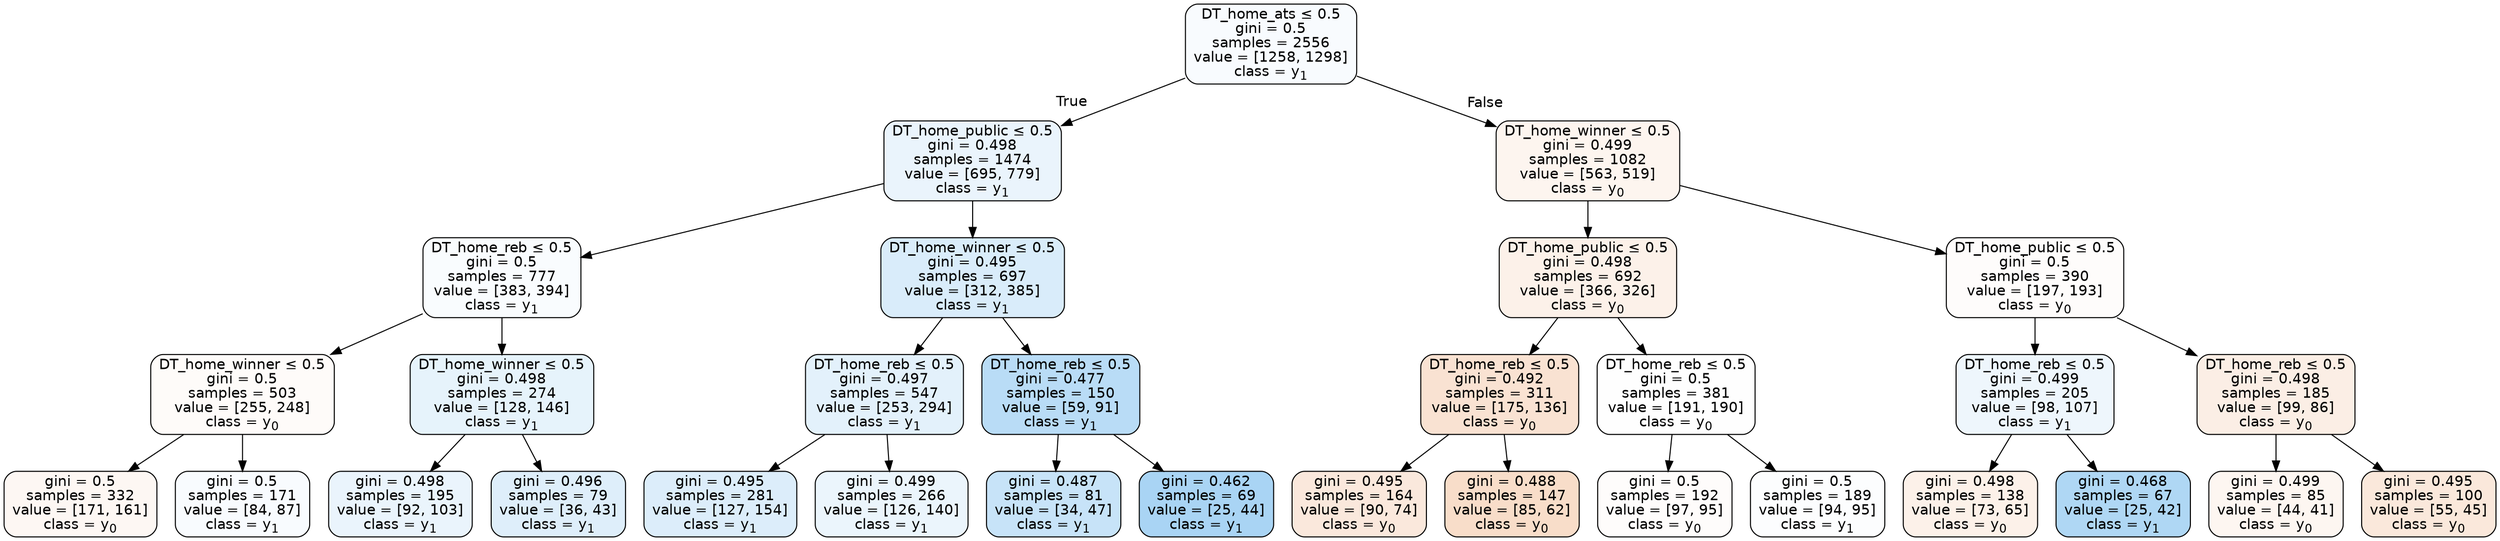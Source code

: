 digraph Tree {
node [shape=box, style="filled, rounded", color="black", fontname=helvetica] ;
edge [fontname=helvetica] ;
0 [label=<DT_home_ats &le; 0.5<br/>gini = 0.5<br/>samples = 2556<br/>value = [1258, 1298]<br/>class = y<SUB>1</SUB>>, fillcolor="#399de508"] ;
1 [label=<DT_home_public &le; 0.5<br/>gini = 0.498<br/>samples = 1474<br/>value = [695, 779]<br/>class = y<SUB>1</SUB>>, fillcolor="#399de51b"] ;
0 -> 1 [labeldistance=2.5, labelangle=45, headlabel="True"] ;
2 [label=<DT_home_reb &le; 0.5<br/>gini = 0.5<br/>samples = 777<br/>value = [383, 394]<br/>class = y<SUB>1</SUB>>, fillcolor="#399de507"] ;
1 -> 2 ;
3 [label=<DT_home_winner &le; 0.5<br/>gini = 0.5<br/>samples = 503<br/>value = [255, 248]<br/>class = y<SUB>0</SUB>>, fillcolor="#e5813907"] ;
2 -> 3 ;
4 [label=<gini = 0.5<br/>samples = 332<br/>value = [171, 161]<br/>class = y<SUB>0</SUB>>, fillcolor="#e581390f"] ;
3 -> 4 ;
5 [label=<gini = 0.5<br/>samples = 171<br/>value = [84, 87]<br/>class = y<SUB>1</SUB>>, fillcolor="#399de509"] ;
3 -> 5 ;
6 [label=<DT_home_winner &le; 0.5<br/>gini = 0.498<br/>samples = 274<br/>value = [128, 146]<br/>class = y<SUB>1</SUB>>, fillcolor="#399de51f"] ;
2 -> 6 ;
7 [label=<gini = 0.498<br/>samples = 195<br/>value = [92, 103]<br/>class = y<SUB>1</SUB>>, fillcolor="#399de51b"] ;
6 -> 7 ;
8 [label=<gini = 0.496<br/>samples = 79<br/>value = [36, 43]<br/>class = y<SUB>1</SUB>>, fillcolor="#399de52a"] ;
6 -> 8 ;
9 [label=<DT_home_winner &le; 0.5<br/>gini = 0.495<br/>samples = 697<br/>value = [312, 385]<br/>class = y<SUB>1</SUB>>, fillcolor="#399de530"] ;
1 -> 9 ;
10 [label=<DT_home_reb &le; 0.5<br/>gini = 0.497<br/>samples = 547<br/>value = [253, 294]<br/>class = y<SUB>1</SUB>>, fillcolor="#399de524"] ;
9 -> 10 ;
11 [label=<gini = 0.495<br/>samples = 281<br/>value = [127, 154]<br/>class = y<SUB>1</SUB>>, fillcolor="#399de52d"] ;
10 -> 11 ;
12 [label=<gini = 0.499<br/>samples = 266<br/>value = [126, 140]<br/>class = y<SUB>1</SUB>>, fillcolor="#399de519"] ;
10 -> 12 ;
13 [label=<DT_home_reb &le; 0.5<br/>gini = 0.477<br/>samples = 150<br/>value = [59, 91]<br/>class = y<SUB>1</SUB>>, fillcolor="#399de55a"] ;
9 -> 13 ;
14 [label=<gini = 0.487<br/>samples = 81<br/>value = [34, 47]<br/>class = y<SUB>1</SUB>>, fillcolor="#399de547"] ;
13 -> 14 ;
15 [label=<gini = 0.462<br/>samples = 69<br/>value = [25, 44]<br/>class = y<SUB>1</SUB>>, fillcolor="#399de56e"] ;
13 -> 15 ;
16 [label=<DT_home_winner &le; 0.5<br/>gini = 0.499<br/>samples = 1082<br/>value = [563, 519]<br/>class = y<SUB>0</SUB>>, fillcolor="#e5813914"] ;
0 -> 16 [labeldistance=2.5, labelangle=-45, headlabel="False"] ;
17 [label=<DT_home_public &le; 0.5<br/>gini = 0.498<br/>samples = 692<br/>value = [366, 326]<br/>class = y<SUB>0</SUB>>, fillcolor="#e581391c"] ;
16 -> 17 ;
18 [label=<DT_home_reb &le; 0.5<br/>gini = 0.492<br/>samples = 311<br/>value = [175, 136]<br/>class = y<SUB>0</SUB>>, fillcolor="#e5813939"] ;
17 -> 18 ;
19 [label=<gini = 0.495<br/>samples = 164<br/>value = [90, 74]<br/>class = y<SUB>0</SUB>>, fillcolor="#e581392d"] ;
18 -> 19 ;
20 [label=<gini = 0.488<br/>samples = 147<br/>value = [85, 62]<br/>class = y<SUB>0</SUB>>, fillcolor="#e5813945"] ;
18 -> 20 ;
21 [label=<DT_home_reb &le; 0.5<br/>gini = 0.5<br/>samples = 381<br/>value = [191, 190]<br/>class = y<SUB>0</SUB>>, fillcolor="#e5813901"] ;
17 -> 21 ;
22 [label=<gini = 0.5<br/>samples = 192<br/>value = [97, 95]<br/>class = y<SUB>0</SUB>>, fillcolor="#e5813905"] ;
21 -> 22 ;
23 [label=<gini = 0.5<br/>samples = 189<br/>value = [94, 95]<br/>class = y<SUB>1</SUB>>, fillcolor="#399de503"] ;
21 -> 23 ;
24 [label=<DT_home_public &le; 0.5<br/>gini = 0.5<br/>samples = 390<br/>value = [197, 193]<br/>class = y<SUB>0</SUB>>, fillcolor="#e5813905"] ;
16 -> 24 ;
25 [label=<DT_home_reb &le; 0.5<br/>gini = 0.499<br/>samples = 205<br/>value = [98, 107]<br/>class = y<SUB>1</SUB>>, fillcolor="#399de515"] ;
24 -> 25 ;
26 [label=<gini = 0.498<br/>samples = 138<br/>value = [73, 65]<br/>class = y<SUB>0</SUB>>, fillcolor="#e581391c"] ;
25 -> 26 ;
27 [label=<gini = 0.468<br/>samples = 67<br/>value = [25, 42]<br/>class = y<SUB>1</SUB>>, fillcolor="#399de567"] ;
25 -> 27 ;
28 [label=<DT_home_reb &le; 0.5<br/>gini = 0.498<br/>samples = 185<br/>value = [99, 86]<br/>class = y<SUB>0</SUB>>, fillcolor="#e5813921"] ;
24 -> 28 ;
29 [label=<gini = 0.499<br/>samples = 85<br/>value = [44, 41]<br/>class = y<SUB>0</SUB>>, fillcolor="#e5813911"] ;
28 -> 29 ;
30 [label=<gini = 0.495<br/>samples = 100<br/>value = [55, 45]<br/>class = y<SUB>0</SUB>>, fillcolor="#e581392e"] ;
28 -> 30 ;
}